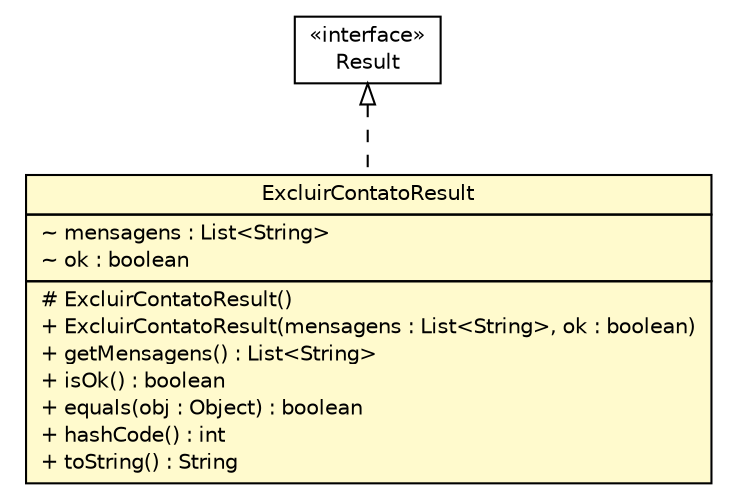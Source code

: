 #!/usr/local/bin/dot
#
# Class diagram 
# Generated by UMLGraph version 5.1 (http://www.umlgraph.org/)
#

digraph G {
	edge [fontname="Helvetica",fontsize=10,labelfontname="Helvetica",labelfontsize=10];
	node [fontname="Helvetica",fontsize=10,shape=plaintext];
	nodesep=0.25;
	ranksep=0.5;
	// br.net.meditec.shared.commands.ExcluirContatoResult
	c1094 [label=<<table title="br.net.meditec.shared.commands.ExcluirContatoResult" border="0" cellborder="1" cellspacing="0" cellpadding="2" port="p" bgcolor="lemonChiffon" href="./ExcluirContatoResult.html">
		<tr><td><table border="0" cellspacing="0" cellpadding="1">
<tr><td align="center" balign="center"> ExcluirContatoResult </td></tr>
		</table></td></tr>
		<tr><td><table border="0" cellspacing="0" cellpadding="1">
<tr><td align="left" balign="left"> ~ mensagens : List&lt;String&gt; </td></tr>
<tr><td align="left" balign="left"> ~ ok : boolean </td></tr>
		</table></td></tr>
		<tr><td><table border="0" cellspacing="0" cellpadding="1">
<tr><td align="left" balign="left"> # ExcluirContatoResult() </td></tr>
<tr><td align="left" balign="left"> + ExcluirContatoResult(mensagens : List&lt;String&gt;, ok : boolean) </td></tr>
<tr><td align="left" balign="left"> + getMensagens() : List&lt;String&gt; </td></tr>
<tr><td align="left" balign="left"> + isOk() : boolean </td></tr>
<tr><td align="left" balign="left"> + equals(obj : Object) : boolean </td></tr>
<tr><td align="left" balign="left"> + hashCode() : int </td></tr>
<tr><td align="left" balign="left"> + toString() : String </td></tr>
		</table></td></tr>
		</table>>, fontname="Helvetica", fontcolor="black", fontsize=10.0];
	//br.net.meditec.shared.commands.ExcluirContatoResult implements com.gwtplatform.dispatch.shared.Result
	c1274:p -> c1094:p [dir=back,arrowtail=empty,style=dashed];
	// com.gwtplatform.dispatch.shared.Result
	c1274 [label=<<table title="com.gwtplatform.dispatch.shared.Result" border="0" cellborder="1" cellspacing="0" cellpadding="2" port="p" href="http://java.sun.com/j2se/1.4.2/docs/api/com/gwtplatform/dispatch/shared/Result.html">
		<tr><td><table border="0" cellspacing="0" cellpadding="1">
<tr><td align="center" balign="center"> &#171;interface&#187; </td></tr>
<tr><td align="center" balign="center"> Result </td></tr>
		</table></td></tr>
		</table>>, fontname="Helvetica", fontcolor="black", fontsize=10.0];
}

